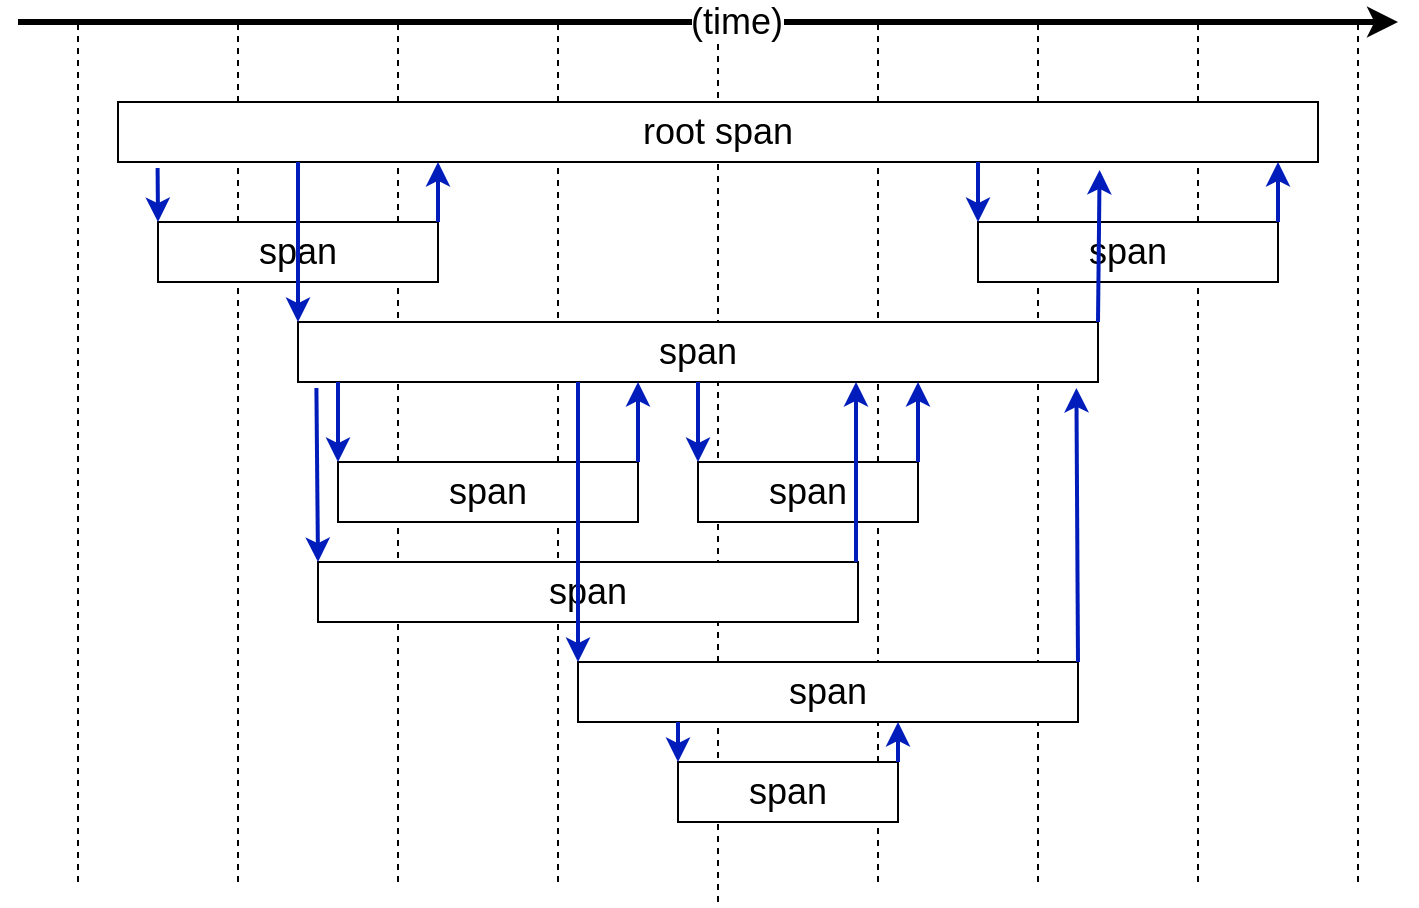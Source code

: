 <mxfile version="21.2.9" type="device">
  <diagram name="第 1 页" id="DGlOKURt3U25V2VR3zU3">
    <mxGraphModel dx="954" dy="616" grid="1" gridSize="10" guides="1" tooltips="1" connect="1" arrows="1" fold="1" page="1" pageScale="1" pageWidth="827" pageHeight="1169" math="0" shadow="0">
      <root>
        <mxCell id="0" />
        <mxCell id="1" parent="0" />
        <mxCell id="ixdKVmGditkqUWZ7OzFF-1" value="" style="endArrow=classic;html=1;rounded=0;strokeWidth=3;" edge="1" parent="1">
          <mxGeometry width="50" height="50" relative="1" as="geometry">
            <mxPoint x="50" y="280" as="sourcePoint" />
            <mxPoint x="740" y="280" as="targetPoint" />
          </mxGeometry>
        </mxCell>
        <mxCell id="ixdKVmGditkqUWZ7OzFF-2" value="&lt;font style=&quot;font-size: 18px;&quot;&gt;(time)&lt;/font&gt;" style="edgeLabel;html=1;align=center;verticalAlign=middle;resizable=0;points=[];" vertex="1" connectable="0" parent="ixdKVmGditkqUWZ7OzFF-1">
          <mxGeometry x="0.041" relative="1" as="geometry">
            <mxPoint as="offset" />
          </mxGeometry>
        </mxCell>
        <mxCell id="ixdKVmGditkqUWZ7OzFF-3" value="" style="endArrow=none;dashed=1;html=1;rounded=0;" edge="1" parent="1">
          <mxGeometry width="50" height="50" relative="1" as="geometry">
            <mxPoint x="80" y="710" as="sourcePoint" />
            <mxPoint x="80" y="280" as="targetPoint" />
          </mxGeometry>
        </mxCell>
        <mxCell id="ixdKVmGditkqUWZ7OzFF-4" value="" style="endArrow=none;dashed=1;html=1;rounded=0;" edge="1" parent="1">
          <mxGeometry width="50" height="50" relative="1" as="geometry">
            <mxPoint x="160" y="710" as="sourcePoint" />
            <mxPoint x="160" y="280" as="targetPoint" />
          </mxGeometry>
        </mxCell>
        <mxCell id="ixdKVmGditkqUWZ7OzFF-5" value="" style="endArrow=none;dashed=1;html=1;rounded=0;" edge="1" parent="1">
          <mxGeometry width="50" height="50" relative="1" as="geometry">
            <mxPoint x="240" y="710" as="sourcePoint" />
            <mxPoint x="240" y="280" as="targetPoint" />
          </mxGeometry>
        </mxCell>
        <mxCell id="ixdKVmGditkqUWZ7OzFF-6" value="" style="endArrow=none;dashed=1;html=1;rounded=0;" edge="1" parent="1">
          <mxGeometry width="50" height="50" relative="1" as="geometry">
            <mxPoint x="320" y="710" as="sourcePoint" />
            <mxPoint x="320" y="280" as="targetPoint" />
          </mxGeometry>
        </mxCell>
        <mxCell id="ixdKVmGditkqUWZ7OzFF-7" value="" style="endArrow=none;dashed=1;html=1;rounded=0;" edge="1" parent="1">
          <mxGeometry width="50" height="50" relative="1" as="geometry">
            <mxPoint x="400" y="720" as="sourcePoint" />
            <mxPoint x="400" y="290" as="targetPoint" />
          </mxGeometry>
        </mxCell>
        <mxCell id="ixdKVmGditkqUWZ7OzFF-8" value="" style="endArrow=none;dashed=1;html=1;rounded=0;" edge="1" parent="1">
          <mxGeometry width="50" height="50" relative="1" as="geometry">
            <mxPoint x="480" y="710" as="sourcePoint" />
            <mxPoint x="480" y="280" as="targetPoint" />
          </mxGeometry>
        </mxCell>
        <mxCell id="ixdKVmGditkqUWZ7OzFF-9" value="" style="endArrow=none;dashed=1;html=1;rounded=0;" edge="1" parent="1">
          <mxGeometry width="50" height="50" relative="1" as="geometry">
            <mxPoint x="560" y="710" as="sourcePoint" />
            <mxPoint x="560" y="280" as="targetPoint" />
          </mxGeometry>
        </mxCell>
        <mxCell id="ixdKVmGditkqUWZ7OzFF-10" value="" style="endArrow=none;dashed=1;html=1;rounded=0;" edge="1" parent="1">
          <mxGeometry width="50" height="50" relative="1" as="geometry">
            <mxPoint x="640" y="710" as="sourcePoint" />
            <mxPoint x="640" y="280" as="targetPoint" />
          </mxGeometry>
        </mxCell>
        <mxCell id="ixdKVmGditkqUWZ7OzFF-11" value="" style="endArrow=none;dashed=1;html=1;rounded=0;" edge="1" parent="1">
          <mxGeometry width="50" height="50" relative="1" as="geometry">
            <mxPoint x="720" y="710" as="sourcePoint" />
            <mxPoint x="720" y="280" as="targetPoint" />
          </mxGeometry>
        </mxCell>
        <mxCell id="ixdKVmGditkqUWZ7OzFF-12" value="&lt;font style=&quot;font-size: 18px;&quot;&gt;root span&lt;/font&gt;" style="rounded=0;whiteSpace=wrap;html=1;" vertex="1" parent="1">
          <mxGeometry x="100" y="320" width="600" height="30" as="geometry" />
        </mxCell>
        <mxCell id="ixdKVmGditkqUWZ7OzFF-13" value="&lt;font style=&quot;font-size: 18px;&quot;&gt;span&lt;/font&gt;" style="rounded=0;whiteSpace=wrap;html=1;" vertex="1" parent="1">
          <mxGeometry x="120" y="380" width="140" height="30" as="geometry" />
        </mxCell>
        <mxCell id="ixdKVmGditkqUWZ7OzFF-14" value="&lt;font style=&quot;font-size: 18px;&quot;&gt;span&lt;/font&gt;" style="rounded=0;whiteSpace=wrap;html=1;" vertex="1" parent="1">
          <mxGeometry x="190" y="430" width="400" height="30" as="geometry" />
        </mxCell>
        <mxCell id="ixdKVmGditkqUWZ7OzFF-15" value="&lt;font style=&quot;font-size: 18px;&quot;&gt;span&lt;/font&gt;" style="rounded=0;whiteSpace=wrap;html=1;" vertex="1" parent="1">
          <mxGeometry x="530" y="380" width="150" height="30" as="geometry" />
        </mxCell>
        <mxCell id="ixdKVmGditkqUWZ7OzFF-16" value="&lt;font style=&quot;font-size: 18px;&quot;&gt;span&lt;/font&gt;" style="rounded=0;whiteSpace=wrap;html=1;" vertex="1" parent="1">
          <mxGeometry x="210" y="500" width="150" height="30" as="geometry" />
        </mxCell>
        <mxCell id="ixdKVmGditkqUWZ7OzFF-17" value="&lt;font style=&quot;font-size: 18px;&quot;&gt;span&lt;/font&gt;" style="rounded=0;whiteSpace=wrap;html=1;" vertex="1" parent="1">
          <mxGeometry x="200" y="550" width="270" height="30" as="geometry" />
        </mxCell>
        <mxCell id="ixdKVmGditkqUWZ7OzFF-18" value="&lt;font style=&quot;font-size: 18px;&quot;&gt;span&lt;/font&gt;" style="rounded=0;whiteSpace=wrap;html=1;" vertex="1" parent="1">
          <mxGeometry x="390" y="500" width="110" height="30" as="geometry" />
        </mxCell>
        <mxCell id="ixdKVmGditkqUWZ7OzFF-21" value="&lt;font style=&quot;font-size: 18px;&quot;&gt;span&lt;/font&gt;" style="rounded=0;whiteSpace=wrap;html=1;" vertex="1" parent="1">
          <mxGeometry x="330" y="600" width="250" height="30" as="geometry" />
        </mxCell>
        <mxCell id="ixdKVmGditkqUWZ7OzFF-22" value="&lt;font style=&quot;font-size: 18px;&quot;&gt;span&lt;/font&gt;" style="rounded=0;whiteSpace=wrap;html=1;" vertex="1" parent="1">
          <mxGeometry x="380" y="650" width="110" height="30" as="geometry" />
        </mxCell>
        <mxCell id="ixdKVmGditkqUWZ7OzFF-23" value="" style="endArrow=classic;html=1;rounded=0;exitX=0.033;exitY=1.1;exitDx=0;exitDy=0;exitPerimeter=0;entryX=0;entryY=0;entryDx=0;entryDy=0;strokeWidth=2;fillColor=#0050ef;strokeColor=#001DBC;" edge="1" parent="1" source="ixdKVmGditkqUWZ7OzFF-12" target="ixdKVmGditkqUWZ7OzFF-13">
          <mxGeometry width="50" height="50" relative="1" as="geometry">
            <mxPoint x="20" y="500" as="sourcePoint" />
            <mxPoint x="70" y="450" as="targetPoint" />
          </mxGeometry>
        </mxCell>
        <mxCell id="ixdKVmGditkqUWZ7OzFF-24" value="" style="endArrow=classic;html=1;rounded=0;strokeWidth=2;entryX=0;entryY=0;entryDx=0;entryDy=0;fillColor=#0050ef;strokeColor=#001DBC;" edge="1" parent="1" target="ixdKVmGditkqUWZ7OzFF-14">
          <mxGeometry width="50" height="50" relative="1" as="geometry">
            <mxPoint x="190" y="350" as="sourcePoint" />
            <mxPoint x="220" y="437" as="targetPoint" />
          </mxGeometry>
        </mxCell>
        <mxCell id="ixdKVmGditkqUWZ7OzFF-25" value="" style="endArrow=classic;html=1;rounded=0;strokeWidth=2;entryX=0;entryY=0;entryDx=0;entryDy=0;fillColor=#0050ef;strokeColor=#001DBC;" edge="1" parent="1">
          <mxGeometry width="50" height="50" relative="1" as="geometry">
            <mxPoint x="210" y="460" as="sourcePoint" />
            <mxPoint x="210" y="500" as="targetPoint" />
          </mxGeometry>
        </mxCell>
        <mxCell id="ixdKVmGditkqUWZ7OzFF-26" value="" style="endArrow=classic;html=1;rounded=0;strokeWidth=2;entryX=0;entryY=0;entryDx=0;entryDy=0;fillColor=#0050ef;strokeColor=#001DBC;exitX=0.023;exitY=1.1;exitDx=0;exitDy=0;exitPerimeter=0;" edge="1" parent="1" source="ixdKVmGditkqUWZ7OzFF-14">
          <mxGeometry width="50" height="50" relative="1" as="geometry">
            <mxPoint x="200" y="470" as="sourcePoint" />
            <mxPoint x="200" y="550" as="targetPoint" />
          </mxGeometry>
        </mxCell>
        <mxCell id="ixdKVmGditkqUWZ7OzFF-27" value="" style="endArrow=classic;html=1;rounded=0;strokeWidth=2;entryX=0;entryY=0;entryDx=0;entryDy=0;fillColor=#0050ef;strokeColor=#001DBC;" edge="1" parent="1">
          <mxGeometry width="50" height="50" relative="1" as="geometry">
            <mxPoint x="530" y="350" as="sourcePoint" />
            <mxPoint x="530" y="380" as="targetPoint" />
          </mxGeometry>
        </mxCell>
        <mxCell id="ixdKVmGditkqUWZ7OzFF-28" value="" style="endArrow=classic;html=1;rounded=0;strokeWidth=2;entryX=0;entryY=0;entryDx=0;entryDy=0;fillColor=#0050ef;strokeColor=#001DBC;" edge="1" parent="1">
          <mxGeometry width="50" height="50" relative="1" as="geometry">
            <mxPoint x="390" y="460" as="sourcePoint" />
            <mxPoint x="390" y="500" as="targetPoint" />
          </mxGeometry>
        </mxCell>
        <mxCell id="ixdKVmGditkqUWZ7OzFF-29" value="" style="endArrow=classic;html=1;rounded=0;strokeWidth=2;entryX=0;entryY=0;entryDx=0;entryDy=0;fillColor=#0050ef;strokeColor=#001DBC;" edge="1" parent="1" target="ixdKVmGditkqUWZ7OzFF-21">
          <mxGeometry width="50" height="50" relative="1" as="geometry">
            <mxPoint x="330" y="460" as="sourcePoint" />
            <mxPoint x="359" y="605" as="targetPoint" />
          </mxGeometry>
        </mxCell>
        <mxCell id="ixdKVmGditkqUWZ7OzFF-30" value="" style="endArrow=classic;html=1;rounded=0;strokeWidth=2;entryX=0;entryY=0;entryDx=0;entryDy=0;fillColor=#0050ef;strokeColor=#001DBC;" edge="1" parent="1">
          <mxGeometry width="50" height="50" relative="1" as="geometry">
            <mxPoint x="380" y="630" as="sourcePoint" />
            <mxPoint x="380" y="650" as="targetPoint" />
          </mxGeometry>
        </mxCell>
        <mxCell id="ixdKVmGditkqUWZ7OzFF-31" value="" style="endArrow=classic;html=1;rounded=0;fillColor=#0050ef;strokeColor=#001DBC;strokeWidth=2;exitX=1;exitY=0;exitDx=0;exitDy=0;" edge="1" parent="1" source="ixdKVmGditkqUWZ7OzFF-13">
          <mxGeometry width="50" height="50" relative="1" as="geometry">
            <mxPoint x="210" y="400" as="sourcePoint" />
            <mxPoint x="260" y="350" as="targetPoint" />
          </mxGeometry>
        </mxCell>
        <mxCell id="ixdKVmGditkqUWZ7OzFF-32" value="" style="endArrow=classic;html=1;rounded=0;fillColor=#0050ef;strokeColor=#001DBC;strokeWidth=2;" edge="1" parent="1">
          <mxGeometry width="50" height="50" relative="1" as="geometry">
            <mxPoint x="680" y="380" as="sourcePoint" />
            <mxPoint x="680" y="350" as="targetPoint" />
          </mxGeometry>
        </mxCell>
        <mxCell id="ixdKVmGditkqUWZ7OzFF-33" value="" style="endArrow=classic;html=1;rounded=0;fillColor=#0050ef;strokeColor=#001DBC;strokeWidth=2;entryX=0.818;entryY=1.133;entryDx=0;entryDy=0;entryPerimeter=0;" edge="1" parent="1" target="ixdKVmGditkqUWZ7OzFF-12">
          <mxGeometry width="50" height="50" relative="1" as="geometry">
            <mxPoint x="590" y="430" as="sourcePoint" />
            <mxPoint x="590" y="360" as="targetPoint" />
          </mxGeometry>
        </mxCell>
        <mxCell id="ixdKVmGditkqUWZ7OzFF-35" value="" style="endArrow=classic;html=1;rounded=0;fillColor=#0050ef;strokeColor=#001DBC;strokeWidth=2;" edge="1" parent="1">
          <mxGeometry width="50" height="50" relative="1" as="geometry">
            <mxPoint x="500" y="500" as="sourcePoint" />
            <mxPoint x="500" y="460" as="targetPoint" />
          </mxGeometry>
        </mxCell>
        <mxCell id="ixdKVmGditkqUWZ7OzFF-36" value="" style="endArrow=classic;html=1;rounded=0;fillColor=#0050ef;strokeColor=#001DBC;strokeWidth=2;" edge="1" parent="1">
          <mxGeometry width="50" height="50" relative="1" as="geometry">
            <mxPoint x="360" y="500" as="sourcePoint" />
            <mxPoint x="360" y="460" as="targetPoint" />
          </mxGeometry>
        </mxCell>
        <mxCell id="ixdKVmGditkqUWZ7OzFF-37" value="" style="endArrow=classic;html=1;rounded=0;fillColor=#0050ef;strokeColor=#001DBC;strokeWidth=2;" edge="1" parent="1">
          <mxGeometry width="50" height="50" relative="1" as="geometry">
            <mxPoint x="469" y="550" as="sourcePoint" />
            <mxPoint x="469" y="460" as="targetPoint" />
          </mxGeometry>
        </mxCell>
        <mxCell id="ixdKVmGditkqUWZ7OzFF-38" value="" style="endArrow=classic;html=1;rounded=0;fillColor=#0050ef;strokeColor=#001DBC;strokeWidth=2;entryX=0.973;entryY=1.1;entryDx=0;entryDy=0;entryPerimeter=0;" edge="1" parent="1" target="ixdKVmGditkqUWZ7OzFF-14">
          <mxGeometry width="50" height="50" relative="1" as="geometry">
            <mxPoint x="580" y="600" as="sourcePoint" />
            <mxPoint x="581" y="524" as="targetPoint" />
          </mxGeometry>
        </mxCell>
        <mxCell id="ixdKVmGditkqUWZ7OzFF-39" value="" style="endArrow=classic;html=1;rounded=0;fillColor=#0050ef;strokeColor=#001DBC;strokeWidth=2;" edge="1" parent="1">
          <mxGeometry width="50" height="50" relative="1" as="geometry">
            <mxPoint x="490" y="650" as="sourcePoint" />
            <mxPoint x="490" y="630" as="targetPoint" />
          </mxGeometry>
        </mxCell>
      </root>
    </mxGraphModel>
  </diagram>
</mxfile>
